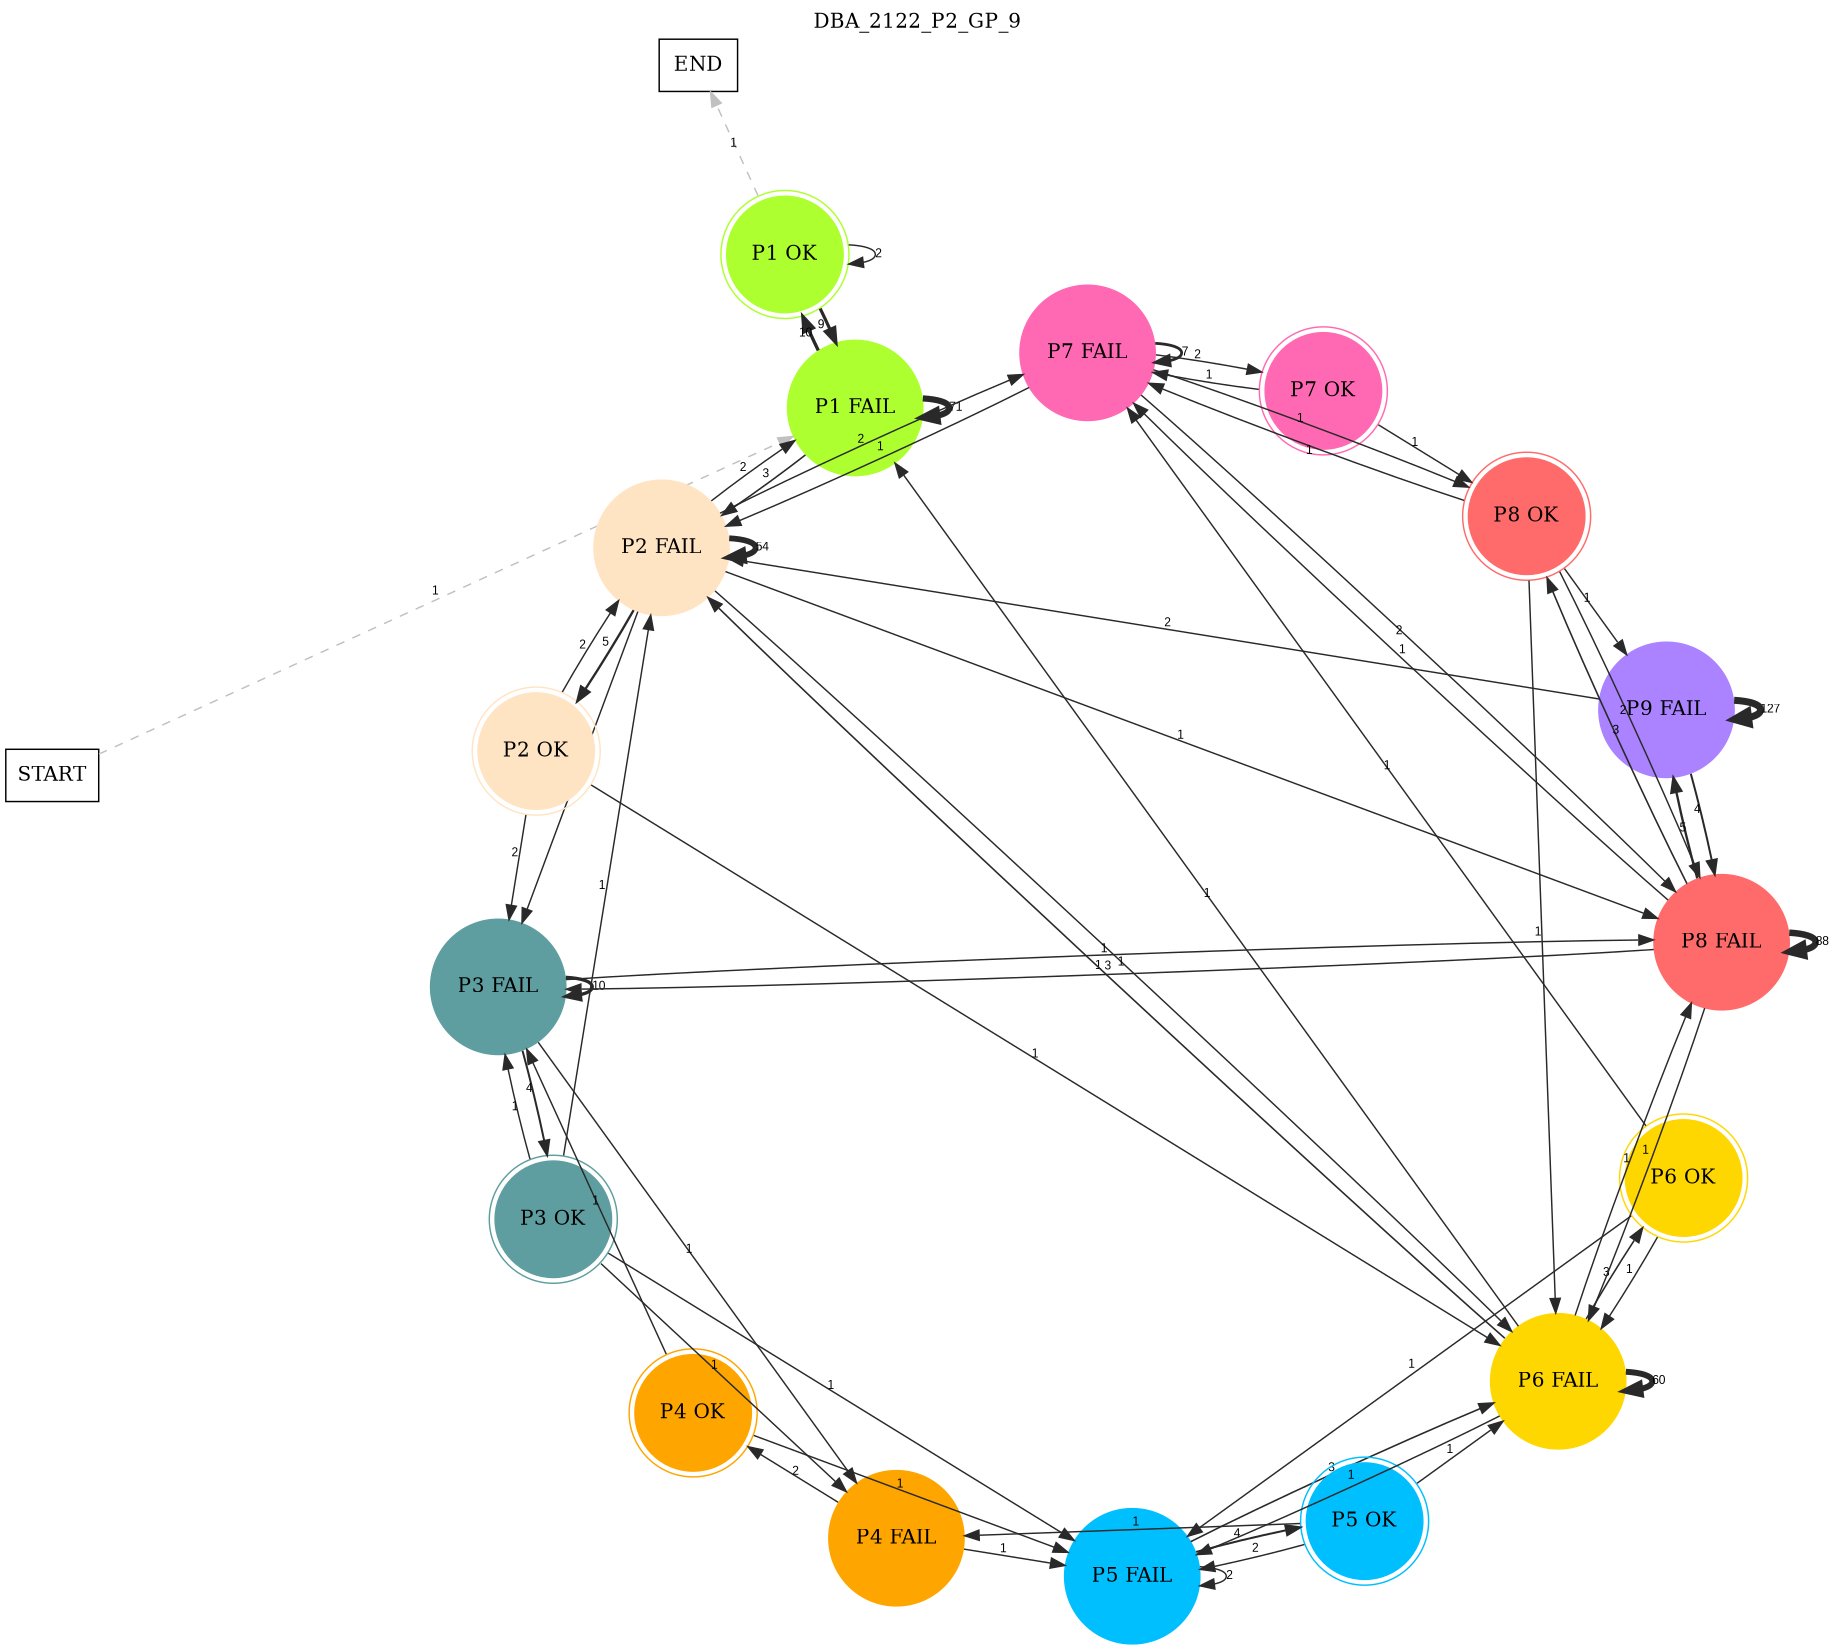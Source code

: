 digraph DBA_2122_P2_GP_9 {
	labelloc="t";
	label=DBA_2122_P2_GP_9;
	dpi = 150
	size="16,11!";
	margin = 0;
layout=circo;
"START" [shape=box, fillcolor=white, style=filled, color=black]
"P1 FAIL" [shape=circle, color=greenyellow, style=filled]
"P1 OK" [shape=circle, color=greenyellow, peripheries=2, style=filled]
"P2 FAIL" [shape=circle, color=bisque, style=filled]
"P3 FAIL" [shape=circle, color=cadetblue, style=filled]
"P4 FAIL" [shape=circle, color=orange, style=filled]
"P5 FAIL" [shape=circle, color=deepskyblue, style=filled]
"P6 FAIL" [shape=circle, color=gold, style=filled]
"P6 OK" [shape=circle, color=gold, peripheries=2, style=filled]
"P2 OK" [shape=circle, color=bisque, peripheries=2, style=filled]
"P7 FAIL" [shape=circle, color=hotpink, style=filled]
"P3 OK" [shape=circle, color=cadetblue, peripheries=2, style=filled]
"P5 OK" [shape=circle, color=deepskyblue, peripheries=2, style=filled]
"P7 OK" [shape=circle, color=hotpink, peripheries=2, style=filled]
"P8 FAIL" [shape=circle, color=indianred1, style=filled]
"P9 FAIL" [shape=circle, color=mediumpurple1, style=filled]
"P8 OK" [shape=circle, color=indianred1, peripheries=2, style=filled]
"P4 OK" [shape=circle, color=orange, peripheries=2, style=filled]
"END" [shape=box, fillcolor=white, style=filled, color=black]
"START" -> "P1 FAIL" [ style = dashed color=grey label ="1" labelfloat=false fontname="Arial" fontsize=8]

"P1 FAIL" -> "P1 FAIL" [ color=grey16 penwidth = "4.26267987704132"label ="71" labelfloat=false fontname="Arial" fontsize=8]

"P1 FAIL" -> "P1 OK" [ color=grey16 penwidth = "2.30258509299405"label ="10" labelfloat=false fontname="Arial" fontsize=8]

"P1 FAIL" -> "P2 FAIL" [ color=grey16 penwidth = "1.09861228866811"label ="3" labelfloat=false fontname="Arial" fontsize=8]

"P1 OK" -> "P1 FAIL" [ color=grey16 penwidth = "2.19722457733622"label ="9" labelfloat=false fontname="Arial" fontsize=8]

"P1 OK" -> "P1 OK" [ color=grey16 penwidth = "1"label ="2" labelfloat=false fontname="Arial" fontsize=8]

"P1 OK" -> "END" [ style = dashed color=grey label ="1" labelfloat=false fontname="Arial" fontsize=8]

"P2 FAIL" -> "P1 FAIL" [ color=grey16 penwidth = "1"label ="2" labelfloat=false fontname="Arial" fontsize=8]

"P2 FAIL" -> "P2 FAIL" [ color=grey16 penwidth = "3.98898404656427"label ="54" labelfloat=false fontname="Arial" fontsize=8]

"P2 FAIL" -> "P3 FAIL" [ color=grey16 penwidth = "1"label ="1" labelfloat=false fontname="Arial" fontsize=8]

"P2 FAIL" -> "P6 FAIL" [ color=grey16 penwidth = "1"label ="1" labelfloat=false fontname="Arial" fontsize=8]

"P2 FAIL" -> "P2 OK" [ color=grey16 penwidth = "1.6094379124341"label ="5" labelfloat=false fontname="Arial" fontsize=8]

"P2 FAIL" -> "P7 FAIL" [ color=grey16 penwidth = "1"label ="2" labelfloat=false fontname="Arial" fontsize=8]

"P2 FAIL" -> "P8 FAIL" [ color=grey16 penwidth = "1"label ="1" labelfloat=false fontname="Arial" fontsize=8]

"P3 FAIL" -> "P3 FAIL" [ color=grey16 penwidth = "2.30258509299405"label ="10" labelfloat=false fontname="Arial" fontsize=8]

"P3 FAIL" -> "P4 FAIL" [ color=grey16 penwidth = "1"label ="1" labelfloat=false fontname="Arial" fontsize=8]

"P3 FAIL" -> "P3 OK" [ color=grey16 penwidth = "1.38629436111989"label ="4" labelfloat=false fontname="Arial" fontsize=8]

"P3 FAIL" -> "P8 FAIL" [ color=grey16 penwidth = "1"label ="1" labelfloat=false fontname="Arial" fontsize=8]

"P4 FAIL" -> "P5 FAIL" [ color=grey16 penwidth = "1"label ="1" labelfloat=false fontname="Arial" fontsize=8]

"P4 FAIL" -> "P4 OK" [ color=grey16 penwidth = "1"label ="2" labelfloat=false fontname="Arial" fontsize=8]

"P5 FAIL" -> "P5 FAIL" [ color=grey16 penwidth = "1"label ="2" labelfloat=false fontname="Arial" fontsize=8]

"P5 FAIL" -> "P6 FAIL" [ color=grey16 penwidth = "1.09861228866811"label ="3" labelfloat=false fontname="Arial" fontsize=8]

"P5 FAIL" -> "P5 OK" [ color=grey16 penwidth = "1.38629436111989"label ="4" labelfloat=false fontname="Arial" fontsize=8]

"P6 FAIL" -> "P1 FAIL" [ color=grey16 penwidth = "1"label ="1" labelfloat=false fontname="Arial" fontsize=8]

"P6 FAIL" -> "P2 FAIL" [ color=grey16 penwidth = "1.09861228866811"label ="3" labelfloat=false fontname="Arial" fontsize=8]

"P6 FAIL" -> "P5 FAIL" [ color=grey16 penwidth = "1"label ="1" labelfloat=false fontname="Arial" fontsize=8]

"P6 FAIL" -> "P6 FAIL" [ color=grey16 penwidth = "4.0943445622221"label ="60" labelfloat=false fontname="Arial" fontsize=8]

"P6 FAIL" -> "P6 OK" [ color=grey16 penwidth = "1.09861228866811"label ="3" labelfloat=false fontname="Arial" fontsize=8]

"P6 FAIL" -> "P8 FAIL" [ color=grey16 penwidth = "1"label ="1" labelfloat=false fontname="Arial" fontsize=8]

"P6 OK" -> "P5 FAIL" [ color=grey16 penwidth = "1"label ="1" labelfloat=false fontname="Arial" fontsize=8]

"P6 OK" -> "P6 FAIL" [ color=grey16 penwidth = "1"label ="1" labelfloat=false fontname="Arial" fontsize=8]

"P6 OK" -> "P7 FAIL" [ color=grey16 penwidth = "1"label ="1" labelfloat=false fontname="Arial" fontsize=8]

"P2 OK" -> "P2 FAIL" [ color=grey16 penwidth = "1"label ="2" labelfloat=false fontname="Arial" fontsize=8]

"P2 OK" -> "P3 FAIL" [ color=grey16 penwidth = "1"label ="2" labelfloat=false fontname="Arial" fontsize=8]

"P2 OK" -> "P6 FAIL" [ color=grey16 penwidth = "1"label ="1" labelfloat=false fontname="Arial" fontsize=8]

"P7 FAIL" -> "P2 FAIL" [ color=grey16 penwidth = "1"label ="1" labelfloat=false fontname="Arial" fontsize=8]

"P7 FAIL" -> "P7 FAIL" [ color=grey16 penwidth = "1.94591014905531"label ="7" labelfloat=false fontname="Arial" fontsize=8]

"P7 FAIL" -> "P7 OK" [ color=grey16 penwidth = "1"label ="2" labelfloat=false fontname="Arial" fontsize=8]

"P7 FAIL" -> "P8 FAIL" [ color=grey16 penwidth = "1"label ="2" labelfloat=false fontname="Arial" fontsize=8]

"P7 FAIL" -> "P8 OK" [ color=grey16 penwidth = "1"label ="1" labelfloat=false fontname="Arial" fontsize=8]

"P3 OK" -> "P2 FAIL" [ color=grey16 penwidth = "1"label ="1" labelfloat=false fontname="Arial" fontsize=8]

"P3 OK" -> "P3 FAIL" [ color=grey16 penwidth = "1"label ="1" labelfloat=false fontname="Arial" fontsize=8]

"P3 OK" -> "P4 FAIL" [ color=grey16 penwidth = "1"label ="1" labelfloat=false fontname="Arial" fontsize=8]

"P3 OK" -> "P5 FAIL" [ color=grey16 penwidth = "1"label ="1" labelfloat=false fontname="Arial" fontsize=8]

"P5 OK" -> "P4 FAIL" [ color=grey16 penwidth = "1"label ="1" labelfloat=false fontname="Arial" fontsize=8]

"P5 OK" -> "P5 FAIL" [ color=grey16 penwidth = "1"label ="2" labelfloat=false fontname="Arial" fontsize=8]

"P5 OK" -> "P6 FAIL" [ color=grey16 penwidth = "1"label ="1" labelfloat=false fontname="Arial" fontsize=8]

"P7 OK" -> "P7 FAIL" [ color=grey16 penwidth = "1"label ="1" labelfloat=false fontname="Arial" fontsize=8]

"P7 OK" -> "P8 OK" [ color=grey16 penwidth = "1"label ="1" labelfloat=false fontname="Arial" fontsize=8]

"P8 FAIL" -> "P3 FAIL" [ color=grey16 penwidth = "1"label ="1" labelfloat=false fontname="Arial" fontsize=8]

"P8 FAIL" -> "P6 FAIL" [ color=grey16 penwidth = "1"label ="1" labelfloat=false fontname="Arial" fontsize=8]

"P8 FAIL" -> "P7 FAIL" [ color=grey16 penwidth = "1"label ="1" labelfloat=false fontname="Arial" fontsize=8]

"P8 FAIL" -> "P8 FAIL" [ color=grey16 penwidth = "4.47733681447821"label ="88" labelfloat=false fontname="Arial" fontsize=8]

"P8 FAIL" -> "P9 FAIL" [ color=grey16 penwidth = "1.6094379124341"label ="5" labelfloat=false fontname="Arial" fontsize=8]

"P8 FAIL" -> "P8 OK" [ color=grey16 penwidth = "1.09861228866811"label ="3" labelfloat=false fontname="Arial" fontsize=8]

"P9 FAIL" -> "P2 FAIL" [ color=grey16 penwidth = "1"label ="2" labelfloat=false fontname="Arial" fontsize=8]

"P9 FAIL" -> "P8 FAIL" [ color=grey16 penwidth = "1.38629436111989"label ="4" labelfloat=false fontname="Arial" fontsize=8]

"P9 FAIL" -> "P9 FAIL" [ color=grey16 penwidth = "4.84418708645859"label ="127" labelfloat=false fontname="Arial" fontsize=8]

"P8 OK" -> "P6 FAIL" [ color=grey16 penwidth = "1"label ="1" labelfloat=false fontname="Arial" fontsize=8]

"P8 OK" -> "P7 FAIL" [ color=grey16 penwidth = "1"label ="1" labelfloat=false fontname="Arial" fontsize=8]

"P8 OK" -> "P8 FAIL" [ color=grey16 penwidth = "1"label ="2" labelfloat=false fontname="Arial" fontsize=8]

"P8 OK" -> "P9 FAIL" [ color=grey16 penwidth = "1"label ="1" labelfloat=false fontname="Arial" fontsize=8]

"P4 OK" -> "P3 FAIL" [ color=grey16 penwidth = "1"label ="1" labelfloat=false fontname="Arial" fontsize=8]

"P4 OK" -> "P5 FAIL" [ color=grey16 penwidth = "1"label ="1" labelfloat=false fontname="Arial" fontsize=8]

}
